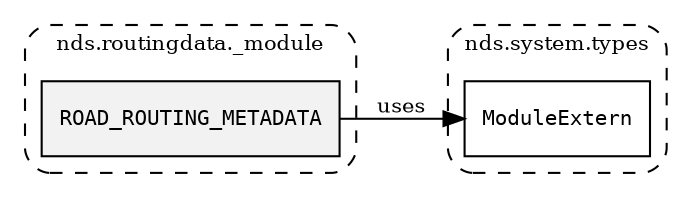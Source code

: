 /**
 * This dot file creates symbol collaboration diagram for ROAD_ROUTING_METADATA.
 */
digraph ZSERIO
{
    node [shape=box, fontsize=10];
    rankdir="LR";
    fontsize=10;
    tooltip="ROAD_ROUTING_METADATA collaboration diagram";

    subgraph "cluster_nds.routingdata._module"
    {
        style="dashed, rounded";
        label="nds.routingdata._module";
        tooltip="Package nds.routingdata._module";
        href="../../../content/packages/nds.routingdata._module.html#Package-nds-routingdata-_module";
        target="_parent";

        "ROAD_ROUTING_METADATA" [style="filled", fillcolor="#0000000D", target="_parent", label=<<font face="monospace"><table align="center" border="0" cellspacing="0" cellpadding="0"><tr><td href="../../../content/packages/nds.routingdata._module.html#Constant-ROAD_ROUTING_METADATA" title="Constant defined in nds.routingdata._module">ROAD_ROUTING_METADATA</td></tr></table></font>>];
    }

    subgraph "cluster_nds.system.types"
    {
        style="dashed, rounded";
        label="nds.system.types";
        tooltip="Package nds.system.types";
        href="../../../content/packages/nds.system.types.html#Package-nds-system-types";
        target="_parent";

        "ModuleExtern" [target="_parent", label=<<font face="monospace"><table align="center" border="0" cellspacing="0" cellpadding="0"><tr><td href="../../../content/packages/nds.system.types.html#Subtype-ModuleExtern" title="Subtype defined in nds.system.types">ModuleExtern</td></tr></table></font>>];
    }

    "ROAD_ROUTING_METADATA" -> "ModuleExtern" [label="uses", fontsize=10];
}
